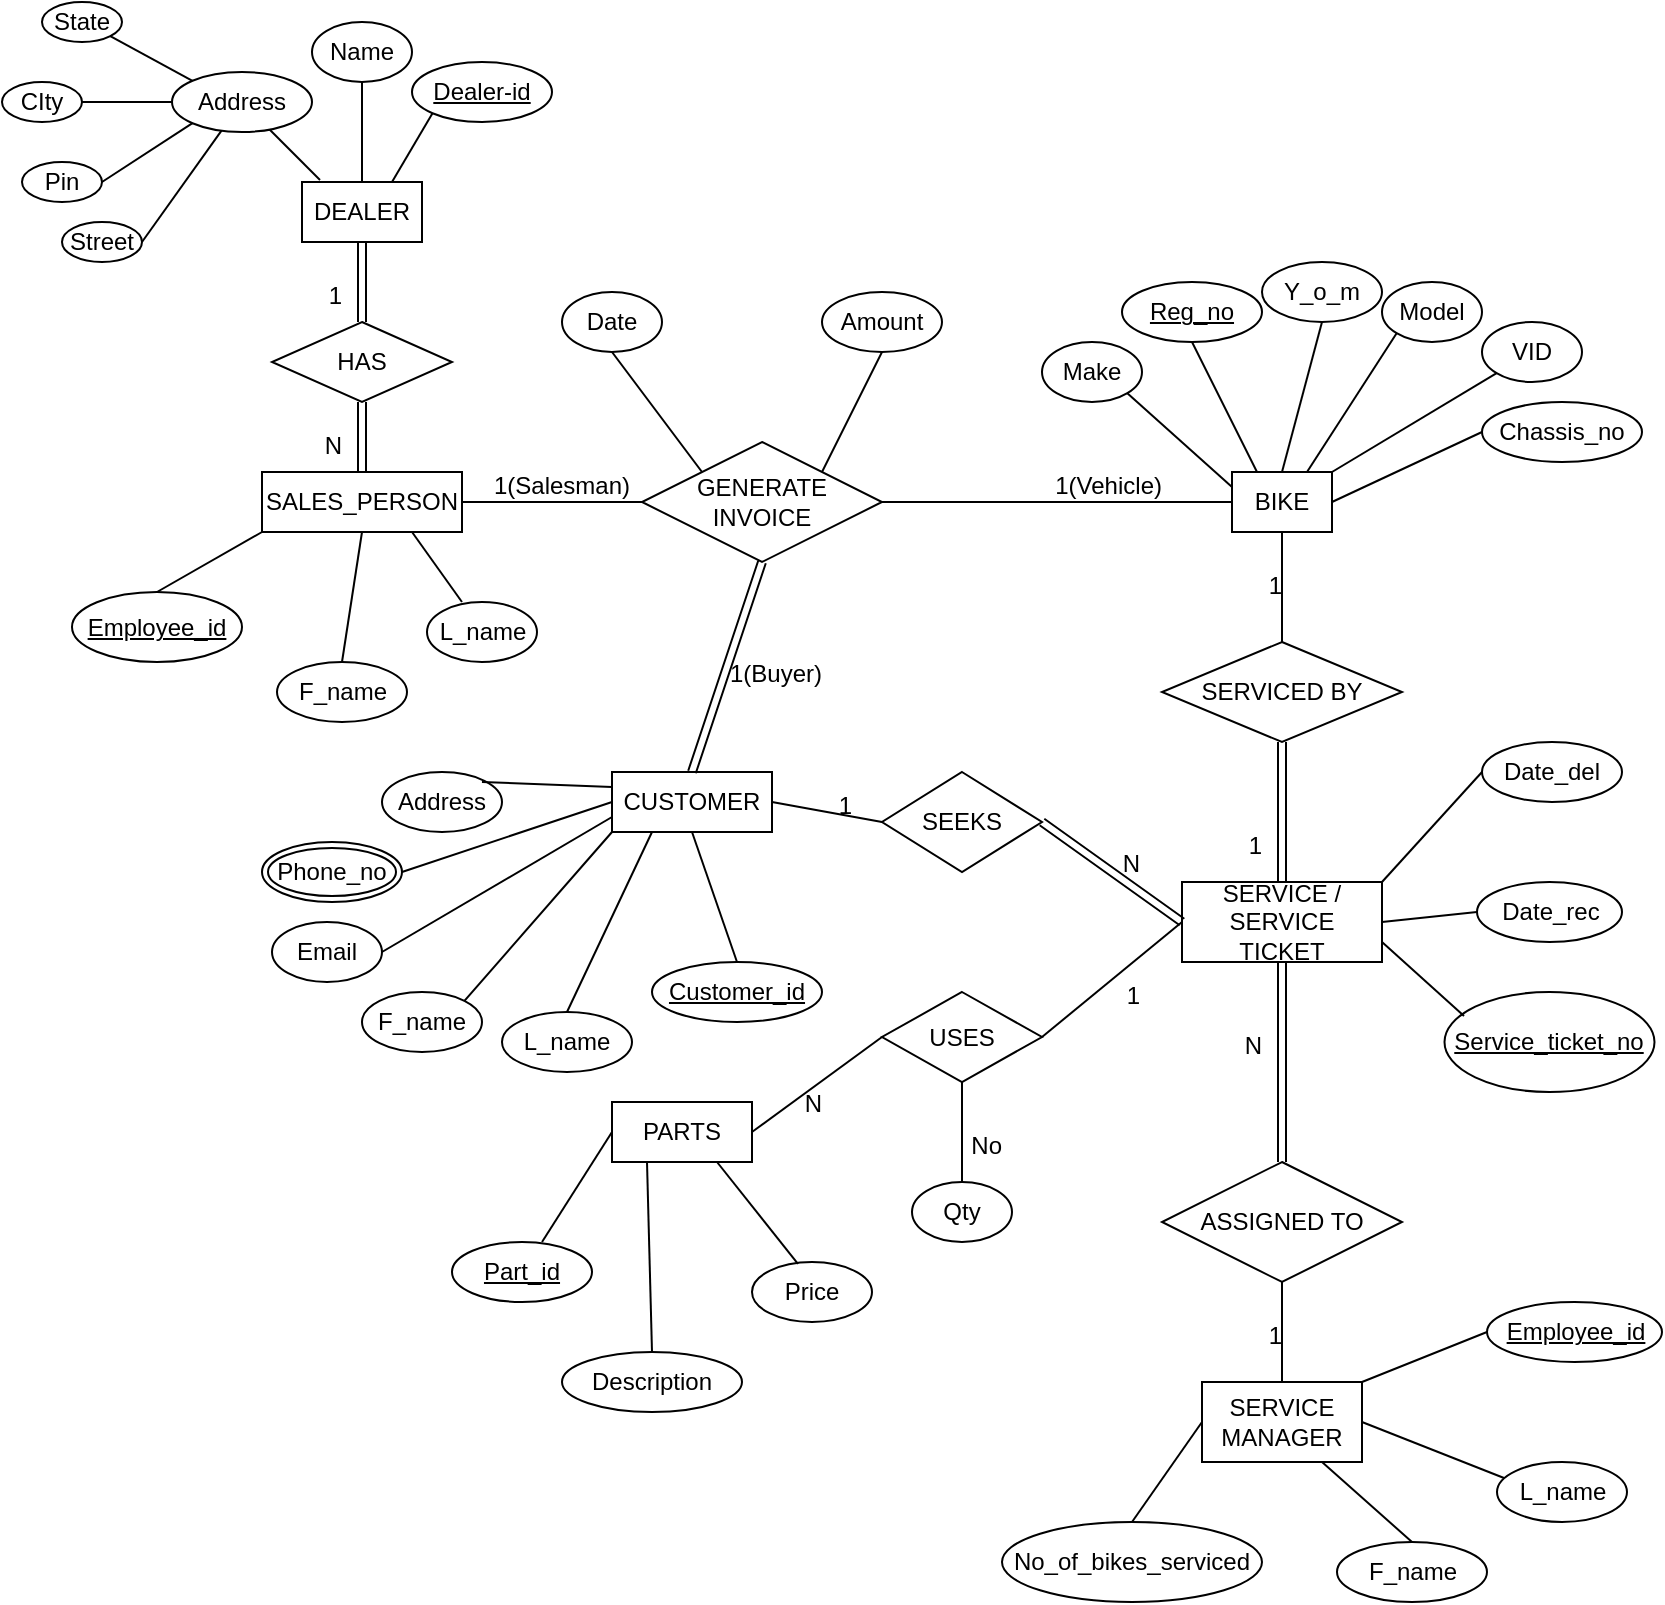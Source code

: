 <mxfile version="20.2.6" type="device"><diagram id="R2lEEEUBdFMjLlhIrx00" name="Page-1"><mxGraphModel dx="1038" dy="528" grid="1" gridSize="10" guides="1" tooltips="1" connect="1" arrows="1" fold="1" page="1" pageScale="1" pageWidth="850" pageHeight="1100" math="0" shadow="0" extFonts="Permanent Marker^https://fonts.googleapis.com/css?family=Permanent+Marker"><root><mxCell id="0"/><mxCell id="1" parent="0"/><mxCell id="9tn4HLz10OEPk2kAokhz-1" value="DEALER" style="whiteSpace=wrap;html=1;align=center;" parent="1" vertex="1"><mxGeometry x="150" y="120" width="60" height="30" as="geometry"/></mxCell><mxCell id="9tn4HLz10OEPk2kAokhz-2" value="State" style="ellipse;whiteSpace=wrap;html=1;align=center;" parent="1" vertex="1"><mxGeometry x="20" y="30" width="40" height="20" as="geometry"/></mxCell><mxCell id="9tn4HLz10OEPk2kAokhz-3" value="Name" style="ellipse;whiteSpace=wrap;html=1;align=center;" parent="1" vertex="1"><mxGeometry x="155" y="40" width="50" height="30" as="geometry"/></mxCell><mxCell id="9tn4HLz10OEPk2kAokhz-5" value="Address" style="ellipse;whiteSpace=wrap;html=1;align=center;" parent="1" vertex="1"><mxGeometry x="85" y="65" width="70" height="30" as="geometry"/></mxCell><mxCell id="9tn4HLz10OEPk2kAokhz-6" value="Street" style="ellipse;whiteSpace=wrap;html=1;align=center;" parent="1" vertex="1"><mxGeometry x="30" y="140" width="40" height="20" as="geometry"/></mxCell><mxCell id="9tn4HLz10OEPk2kAokhz-7" value="Pin" style="ellipse;whiteSpace=wrap;html=1;align=center;" parent="1" vertex="1"><mxGeometry x="10" y="110" width="40" height="20" as="geometry"/></mxCell><mxCell id="9tn4HLz10OEPk2kAokhz-8" value="CIty" style="ellipse;whiteSpace=wrap;html=1;align=center;" parent="1" vertex="1"><mxGeometry y="70" width="40" height="20" as="geometry"/></mxCell><mxCell id="9tn4HLz10OEPk2kAokhz-9" value="HAS" style="shape=rhombus;perimeter=rhombusPerimeter;whiteSpace=wrap;html=1;align=center;" parent="1" vertex="1"><mxGeometry x="135" y="190" width="90" height="40" as="geometry"/></mxCell><mxCell id="9tn4HLz10OEPk2kAokhz-10" value="SALES_PERSON" style="whiteSpace=wrap;html=1;align=center;" parent="1" vertex="1"><mxGeometry x="130" y="265" width="100" height="30" as="geometry"/></mxCell><mxCell id="9tn4HLz10OEPk2kAokhz-11" value="F_name" style="ellipse;whiteSpace=wrap;html=1;align=center;" parent="1" vertex="1"><mxGeometry x="137.5" y="360" width="65" height="30" as="geometry"/></mxCell><mxCell id="9tn4HLz10OEPk2kAokhz-13" value="L_name" style="ellipse;whiteSpace=wrap;html=1;align=center;" parent="1" vertex="1"><mxGeometry x="212.5" y="330" width="55" height="30" as="geometry"/></mxCell><mxCell id="9tn4HLz10OEPk2kAokhz-14" value="&lt;div&gt;GENERATE&lt;/div&gt;&lt;div&gt;INVOICE&lt;br&gt;&lt;/div&gt;" style="shape=rhombus;perimeter=rhombusPerimeter;whiteSpace=wrap;html=1;align=center;" parent="1" vertex="1"><mxGeometry x="320" y="250" width="120" height="60" as="geometry"/></mxCell><mxCell id="9tn4HLz10OEPk2kAokhz-15" value="BIKE" style="whiteSpace=wrap;html=1;align=center;" parent="1" vertex="1"><mxGeometry x="615" y="265" width="50" height="30" as="geometry"/></mxCell><mxCell id="9tn4HLz10OEPk2kAokhz-16" value="Date" style="ellipse;whiteSpace=wrap;html=1;align=center;" parent="1" vertex="1"><mxGeometry x="280" y="175" width="50" height="30" as="geometry"/></mxCell><mxCell id="9tn4HLz10OEPk2kAokhz-17" value="Amount" style="ellipse;whiteSpace=wrap;html=1;align=center;" parent="1" vertex="1"><mxGeometry x="410" y="175" width="60" height="30" as="geometry"/></mxCell><mxCell id="9tn4HLz10OEPk2kAokhz-18" value="Chassis_no" style="ellipse;whiteSpace=wrap;html=1;align=center;" parent="1" vertex="1"><mxGeometry x="740" y="230" width="80" height="30" as="geometry"/></mxCell><mxCell id="9tn4HLz10OEPk2kAokhz-19" value="Y_o_m" style="ellipse;whiteSpace=wrap;html=1;align=center;direction=west;" parent="1" vertex="1"><mxGeometry x="630" y="160" width="60" height="30" as="geometry"/></mxCell><mxCell id="9tn4HLz10OEPk2kAokhz-20" value="Make" style="ellipse;whiteSpace=wrap;html=1;align=center;" parent="1" vertex="1"><mxGeometry x="520" y="200" width="50" height="30" as="geometry"/></mxCell><mxCell id="9tn4HLz10OEPk2kAokhz-21" value="Model" style="ellipse;whiteSpace=wrap;html=1;align=center;" parent="1" vertex="1"><mxGeometry x="690" y="170" width="50" height="30" as="geometry"/></mxCell><mxCell id="9tn4HLz10OEPk2kAokhz-22" value="VID" style="ellipse;whiteSpace=wrap;html=1;align=center;" parent="1" vertex="1"><mxGeometry x="740" y="190" width="50" height="30" as="geometry"/></mxCell><mxCell id="9tn4HLz10OEPk2kAokhz-24" style="edgeStyle=orthogonalEdgeStyle;rounded=0;orthogonalLoop=1;jettySize=auto;html=1;exitX=0.5;exitY=1;exitDx=0;exitDy=0;" parent="1" source="9tn4HLz10OEPk2kAokhz-20" target="9tn4HLz10OEPk2kAokhz-20" edge="1"><mxGeometry relative="1" as="geometry"/></mxCell><mxCell id="9tn4HLz10OEPk2kAokhz-26" value="SERVICED BY" style="shape=rhombus;perimeter=rhombusPerimeter;whiteSpace=wrap;html=1;align=center;" parent="1" vertex="1"><mxGeometry x="580" y="350" width="120" height="50" as="geometry"/></mxCell><mxCell id="9tn4HLz10OEPk2kAokhz-27" value="ASSIGNED TO" style="shape=rhombus;perimeter=rhombusPerimeter;whiteSpace=wrap;html=1;align=center;" parent="1" vertex="1"><mxGeometry x="580" y="610" width="120" height="60" as="geometry"/></mxCell><mxCell id="9tn4HLz10OEPk2kAokhz-28" value="SERVICE / SERVICE TICKET" style="whiteSpace=wrap;html=1;align=center;" parent="1" vertex="1"><mxGeometry x="590" y="470" width="100" height="40" as="geometry"/></mxCell><mxCell id="9tn4HLz10OEPk2kAokhz-29" value="SERVICE MANAGER" style="whiteSpace=wrap;html=1;align=center;" parent="1" vertex="1"><mxGeometry x="600" y="720" width="80" height="40" as="geometry"/></mxCell><mxCell id="9tn4HLz10OEPk2kAokhz-31" value="Date_del" style="ellipse;whiteSpace=wrap;html=1;align=center;" parent="1" vertex="1"><mxGeometry x="740" y="400" width="70" height="30" as="geometry"/></mxCell><mxCell id="9tn4HLz10OEPk2kAokhz-32" value="Date_rec" style="ellipse;whiteSpace=wrap;html=1;align=center;" parent="1" vertex="1"><mxGeometry x="737.5" y="470" width="72.5" height="30" as="geometry"/></mxCell><mxCell id="9tn4HLz10OEPk2kAokhz-34" value="No_of_bikes_serviced" style="ellipse;whiteSpace=wrap;html=1;align=center;" parent="1" vertex="1"><mxGeometry x="500" y="790" width="130" height="40" as="geometry"/></mxCell><mxCell id="9tn4HLz10OEPk2kAokhz-35" value="L_name" style="ellipse;whiteSpace=wrap;html=1;align=center;" parent="1" vertex="1"><mxGeometry x="747.5" y="760" width="65" height="30" as="geometry"/></mxCell><mxCell id="9tn4HLz10OEPk2kAokhz-37" value="F_name" style="ellipse;whiteSpace=wrap;html=1;align=center;" parent="1" vertex="1"><mxGeometry x="667.5" y="800" width="75" height="30" as="geometry"/></mxCell><mxCell id="9tn4HLz10OEPk2kAokhz-38" value="SEEKS" style="shape=rhombus;perimeter=rhombusPerimeter;whiteSpace=wrap;html=1;align=center;" parent="1" vertex="1"><mxGeometry x="440" y="415" width="80" height="50" as="geometry"/></mxCell><mxCell id="9tn4HLz10OEPk2kAokhz-39" value="USES" style="shape=rhombus;perimeter=rhombusPerimeter;whiteSpace=wrap;html=1;align=center;" parent="1" vertex="1"><mxGeometry x="440" y="525" width="80" height="45" as="geometry"/></mxCell><mxCell id="9tn4HLz10OEPk2kAokhz-40" value="CUSTOMER" style="whiteSpace=wrap;html=1;align=center;" parent="1" vertex="1"><mxGeometry x="305" y="415" width="80" height="30" as="geometry"/></mxCell><mxCell id="9tn4HLz10OEPk2kAokhz-41" value="PARTS" style="whiteSpace=wrap;html=1;align=center;" parent="1" vertex="1"><mxGeometry x="305" y="580" width="70" height="30" as="geometry"/></mxCell><mxCell id="9tn4HLz10OEPk2kAokhz-42" value="Price" style="ellipse;whiteSpace=wrap;html=1;align=center;" parent="1" vertex="1"><mxGeometry x="375" y="660" width="60" height="30" as="geometry"/></mxCell><mxCell id="9tn4HLz10OEPk2kAokhz-43" value="Description" style="ellipse;whiteSpace=wrap;html=1;align=center;" parent="1" vertex="1"><mxGeometry x="280" y="705" width="90" height="30" as="geometry"/></mxCell><mxCell id="9tn4HLz10OEPk2kAokhz-45" value="Qty" style="ellipse;whiteSpace=wrap;html=1;align=center;" parent="1" vertex="1"><mxGeometry x="455" y="620" width="50" height="30" as="geometry"/></mxCell><mxCell id="9tn4HLz10OEPk2kAokhz-47" value="Address" style="ellipse;whiteSpace=wrap;html=1;align=center;" parent="1" vertex="1"><mxGeometry x="190" y="415" width="60" height="30" as="geometry"/></mxCell><mxCell id="9tn4HLz10OEPk2kAokhz-48" value="Email" style="ellipse;whiteSpace=wrap;html=1;align=center;" parent="1" vertex="1"><mxGeometry x="135" y="490" width="55" height="30" as="geometry"/></mxCell><mxCell id="9tn4HLz10OEPk2kAokhz-49" value="F_name" style="ellipse;whiteSpace=wrap;html=1;align=center;" parent="1" vertex="1"><mxGeometry x="180" y="525" width="60" height="30" as="geometry"/></mxCell><mxCell id="9tn4HLz10OEPk2kAokhz-50" value="L_name" style="ellipse;whiteSpace=wrap;html=1;align=center;" parent="1" vertex="1"><mxGeometry x="250" y="535" width="65" height="30" as="geometry"/></mxCell><mxCell id="spRiWK0_XcfboadCcoNc-2" value="Employee_id" style="ellipse;whiteSpace=wrap;html=1;align=center;fontStyle=4;" vertex="1" parent="1"><mxGeometry x="742.5" y="680" width="87.5" height="30" as="geometry"/></mxCell><mxCell id="spRiWK0_XcfboadCcoNc-3" value="Service_ticket_no" style="ellipse;whiteSpace=wrap;html=1;align=center;fontStyle=4;" vertex="1" parent="1"><mxGeometry x="721.25" y="525" width="105" height="50" as="geometry"/></mxCell><mxCell id="spRiWK0_XcfboadCcoNc-4" value="Reg_no" style="ellipse;whiteSpace=wrap;html=1;align=center;fontStyle=4;" vertex="1" parent="1"><mxGeometry x="560" y="170" width="70" height="30" as="geometry"/></mxCell><mxCell id="spRiWK0_XcfboadCcoNc-5" value="Employee_id" style="ellipse;whiteSpace=wrap;html=1;align=center;fontStyle=4;" vertex="1" parent="1"><mxGeometry x="35" y="325" width="85" height="35" as="geometry"/></mxCell><mxCell id="spRiWK0_XcfboadCcoNc-6" value="Dealer-id" style="ellipse;whiteSpace=wrap;html=1;align=center;fontStyle=4;" vertex="1" parent="1"><mxGeometry x="205" y="60" width="70" height="30" as="geometry"/></mxCell><mxCell id="spRiWK0_XcfboadCcoNc-7" value="Part_id" style="ellipse;whiteSpace=wrap;html=1;align=center;fontStyle=4;" vertex="1" parent="1"><mxGeometry x="225" y="650" width="70" height="30" as="geometry"/></mxCell><mxCell id="spRiWK0_XcfboadCcoNc-8" value="Phone_no" style="ellipse;shape=doubleEllipse;margin=3;whiteSpace=wrap;html=1;align=center;" vertex="1" parent="1"><mxGeometry x="130" y="450" width="70" height="30" as="geometry"/></mxCell><mxCell id="spRiWK0_XcfboadCcoNc-9" value="Customer_id" style="ellipse;whiteSpace=wrap;html=1;align=center;fontStyle=4;" vertex="1" parent="1"><mxGeometry x="325" y="510" width="85" height="30" as="geometry"/></mxCell><mxCell id="spRiWK0_XcfboadCcoNc-10" value="" style="shape=link;html=1;rounded=0;exitX=0.5;exitY=1;exitDx=0;exitDy=0;" edge="1" parent="1" source="9tn4HLz10OEPk2kAokhz-1" target="9tn4HLz10OEPk2kAokhz-9"><mxGeometry relative="1" as="geometry"><mxPoint x="450" y="560" as="sourcePoint"/><mxPoint x="610" y="560" as="targetPoint"/></mxGeometry></mxCell><mxCell id="spRiWK0_XcfboadCcoNc-11" value="1" style="resizable=0;html=1;align=right;verticalAlign=bottom;" connectable="0" vertex="1" parent="spRiWK0_XcfboadCcoNc-10"><mxGeometry x="1" relative="1" as="geometry"><mxPoint x="-10" y="-5" as="offset"/></mxGeometry></mxCell><mxCell id="spRiWK0_XcfboadCcoNc-17" value="" style="shape=link;html=1;rounded=0;exitX=0.5;exitY=1;exitDx=0;exitDy=0;entryX=0.5;entryY=0;entryDx=0;entryDy=0;" edge="1" parent="1" source="9tn4HLz10OEPk2kAokhz-9" target="9tn4HLz10OEPk2kAokhz-10"><mxGeometry relative="1" as="geometry"><mxPoint x="150" y="250" as="sourcePoint"/><mxPoint x="310" y="250" as="targetPoint"/></mxGeometry></mxCell><mxCell id="spRiWK0_XcfboadCcoNc-18" value="N" style="resizable=0;html=1;align=right;verticalAlign=bottom;" connectable="0" vertex="1" parent="spRiWK0_XcfboadCcoNc-17"><mxGeometry x="1" relative="1" as="geometry"><mxPoint x="-10" y="-5" as="offset"/></mxGeometry></mxCell><mxCell id="spRiWK0_XcfboadCcoNc-19" value="" style="endArrow=none;html=1;rounded=0;exitX=1;exitY=0.5;exitDx=0;exitDy=0;entryX=0;entryY=0.5;entryDx=0;entryDy=0;" edge="1" parent="1" source="9tn4HLz10OEPk2kAokhz-10" target="9tn4HLz10OEPk2kAokhz-14"><mxGeometry relative="1" as="geometry"><mxPoint x="450" y="290" as="sourcePoint"/><mxPoint x="280" y="280" as="targetPoint"/></mxGeometry></mxCell><mxCell id="spRiWK0_XcfboadCcoNc-20" value="1(Salesman)" style="resizable=0;html=1;align=right;verticalAlign=bottom;" connectable="0" vertex="1" parent="spRiWK0_XcfboadCcoNc-19"><mxGeometry x="1" relative="1" as="geometry"><mxPoint x="-6" as="offset"/></mxGeometry></mxCell><mxCell id="spRiWK0_XcfboadCcoNc-21" value="" style="endArrow=none;html=1;rounded=0;entryX=0;entryY=0.5;entryDx=0;entryDy=0;" edge="1" parent="1" source="9tn4HLz10OEPk2kAokhz-14" target="9tn4HLz10OEPk2kAokhz-15"><mxGeometry relative="1" as="geometry"><mxPoint x="440" y="280" as="sourcePoint"/><mxPoint x="600" y="280" as="targetPoint"/></mxGeometry></mxCell><mxCell id="spRiWK0_XcfboadCcoNc-22" value="1(Vehicle)" style="resizable=0;html=1;align=right;verticalAlign=bottom;" connectable="0" vertex="1" parent="spRiWK0_XcfboadCcoNc-21"><mxGeometry x="1" relative="1" as="geometry"><mxPoint x="-35" as="offset"/></mxGeometry></mxCell><mxCell id="spRiWK0_XcfboadCcoNc-25" value="" style="endArrow=none;html=1;rounded=0;exitX=0.5;exitY=1;exitDx=0;exitDy=0;entryX=0.5;entryY=0;entryDx=0;entryDy=0;" edge="1" parent="1" source="9tn4HLz10OEPk2kAokhz-27" target="9tn4HLz10OEPk2kAokhz-29"><mxGeometry relative="1" as="geometry"><mxPoint x="450" y="390" as="sourcePoint"/><mxPoint x="640" y="710" as="targetPoint"/></mxGeometry></mxCell><mxCell id="spRiWK0_XcfboadCcoNc-26" value="1" style="resizable=0;html=1;align=right;verticalAlign=bottom;" connectable="0" vertex="1" parent="spRiWK0_XcfboadCcoNc-25"><mxGeometry x="1" relative="1" as="geometry"><mxPoint y="-15" as="offset"/></mxGeometry></mxCell><mxCell id="spRiWK0_XcfboadCcoNc-30" value="" style="endArrow=none;html=1;rounded=0;exitX=0.5;exitY=1;exitDx=0;exitDy=0;entryX=0.5;entryY=0;entryDx=0;entryDy=0;" edge="1" parent="1" source="9tn4HLz10OEPk2kAokhz-15" target="9tn4HLz10OEPk2kAokhz-26"><mxGeometry relative="1" as="geometry"><mxPoint x="450" y="510" as="sourcePoint"/><mxPoint x="610" y="510" as="targetPoint"/></mxGeometry></mxCell><mxCell id="spRiWK0_XcfboadCcoNc-31" value="1" style="resizable=0;html=1;align=right;verticalAlign=bottom;" connectable="0" vertex="1" parent="spRiWK0_XcfboadCcoNc-30"><mxGeometry x="1" relative="1" as="geometry"><mxPoint y="-20" as="offset"/></mxGeometry></mxCell><mxCell id="spRiWK0_XcfboadCcoNc-32" value="" style="shape=link;html=1;rounded=0;exitX=0.5;exitY=1;exitDx=0;exitDy=0;entryX=0.5;entryY=0;entryDx=0;entryDy=0;" edge="1" parent="1" source="9tn4HLz10OEPk2kAokhz-26" target="9tn4HLz10OEPk2kAokhz-28"><mxGeometry relative="1" as="geometry"><mxPoint x="450" y="510" as="sourcePoint"/><mxPoint x="610" y="510" as="targetPoint"/></mxGeometry></mxCell><mxCell id="spRiWK0_XcfboadCcoNc-33" value="1" style="resizable=0;html=1;align=right;verticalAlign=bottom;" connectable="0" vertex="1" parent="spRiWK0_XcfboadCcoNc-32"><mxGeometry x="1" relative="1" as="geometry"><mxPoint x="-10" y="-10" as="offset"/></mxGeometry></mxCell><mxCell id="spRiWK0_XcfboadCcoNc-34" value="" style="shape=link;html=1;rounded=0;entryX=0.5;entryY=1;entryDx=0;entryDy=0;exitX=0.5;exitY=0;exitDx=0;exitDy=0;" edge="1" parent="1" source="9tn4HLz10OEPk2kAokhz-27" target="9tn4HLz10OEPk2kAokhz-28"><mxGeometry relative="1" as="geometry"><mxPoint x="450" y="510" as="sourcePoint"/><mxPoint x="610" y="510" as="targetPoint"/></mxGeometry></mxCell><mxCell id="spRiWK0_XcfboadCcoNc-35" value="N" style="resizable=0;html=1;align=right;verticalAlign=bottom;" connectable="0" vertex="1" parent="spRiWK0_XcfboadCcoNc-34"><mxGeometry x="1" relative="1" as="geometry"><mxPoint x="-10" y="50" as="offset"/></mxGeometry></mxCell><mxCell id="spRiWK0_XcfboadCcoNc-36" value="" style="shape=link;html=1;rounded=0;exitX=1;exitY=0.5;exitDx=0;exitDy=0;" edge="1" parent="1" source="9tn4HLz10OEPk2kAokhz-38"><mxGeometry relative="1" as="geometry"><mxPoint x="450" y="510" as="sourcePoint"/><mxPoint x="590" y="490" as="targetPoint"/></mxGeometry></mxCell><mxCell id="spRiWK0_XcfboadCcoNc-37" value="N" style="resizable=0;html=1;align=right;verticalAlign=bottom;" connectable="0" vertex="1" parent="spRiWK0_XcfboadCcoNc-36"><mxGeometry x="1" relative="1" as="geometry"><mxPoint x="-20" y="-20" as="offset"/></mxGeometry></mxCell><mxCell id="spRiWK0_XcfboadCcoNc-38" value="" style="endArrow=none;html=1;rounded=0;exitX=1;exitY=0.5;exitDx=0;exitDy=0;entryX=0;entryY=0.5;entryDx=0;entryDy=0;" edge="1" parent="1" source="9tn4HLz10OEPk2kAokhz-40" target="9tn4HLz10OEPk2kAokhz-38"><mxGeometry relative="1" as="geometry"><mxPoint x="450" y="510" as="sourcePoint"/><mxPoint x="610" y="510" as="targetPoint"/></mxGeometry></mxCell><mxCell id="spRiWK0_XcfboadCcoNc-39" value="1" style="resizable=0;html=1;align=right;verticalAlign=bottom;" connectable="0" vertex="1" parent="spRiWK0_XcfboadCcoNc-38"><mxGeometry x="1" relative="1" as="geometry"><mxPoint x="-15" as="offset"/></mxGeometry></mxCell><mxCell id="spRiWK0_XcfboadCcoNc-40" value="" style="endArrow=none;html=1;rounded=0;exitX=1;exitY=0.5;exitDx=0;exitDy=0;entryX=0;entryY=0.5;entryDx=0;entryDy=0;" edge="1" parent="1" source="9tn4HLz10OEPk2kAokhz-39" target="9tn4HLz10OEPk2kAokhz-28"><mxGeometry relative="1" as="geometry"><mxPoint x="450" y="510" as="sourcePoint"/><mxPoint x="610" y="510" as="targetPoint"/></mxGeometry></mxCell><mxCell id="spRiWK0_XcfboadCcoNc-41" value="1" style="resizable=0;html=1;align=right;verticalAlign=bottom;" connectable="0" vertex="1" parent="spRiWK0_XcfboadCcoNc-40"><mxGeometry x="1" relative="1" as="geometry"><mxPoint x="-20" y="45" as="offset"/></mxGeometry></mxCell><mxCell id="spRiWK0_XcfboadCcoNc-43" value="" style="endArrow=none;html=1;rounded=0;exitX=0.5;exitY=1;exitDx=0;exitDy=0;entryX=0.5;entryY=0;entryDx=0;entryDy=0;" edge="1" parent="1" source="9tn4HLz10OEPk2kAokhz-39" target="9tn4HLz10OEPk2kAokhz-45"><mxGeometry relative="1" as="geometry"><mxPoint x="450" y="510" as="sourcePoint"/><mxPoint x="610" y="510" as="targetPoint"/></mxGeometry></mxCell><mxCell id="spRiWK0_XcfboadCcoNc-44" value="No" style="resizable=0;html=1;align=right;verticalAlign=bottom;" connectable="0" vertex="1" parent="spRiWK0_XcfboadCcoNc-43"><mxGeometry x="1" relative="1" as="geometry"><mxPoint x="20" y="-10" as="offset"/></mxGeometry></mxCell><mxCell id="spRiWK0_XcfboadCcoNc-45" value="" style="endArrow=none;html=1;rounded=0;exitX=0;exitY=0.5;exitDx=0;exitDy=0;entryX=1;entryY=0.5;entryDx=0;entryDy=0;" edge="1" parent="1" source="9tn4HLz10OEPk2kAokhz-39" target="9tn4HLz10OEPk2kAokhz-41"><mxGeometry relative="1" as="geometry"><mxPoint x="450" y="510" as="sourcePoint"/><mxPoint x="610" y="510" as="targetPoint"/></mxGeometry></mxCell><mxCell id="spRiWK0_XcfboadCcoNc-46" value="N" style="resizable=0;html=1;align=right;verticalAlign=bottom;" connectable="0" vertex="1" parent="spRiWK0_XcfboadCcoNc-45"><mxGeometry x="1" relative="1" as="geometry"><mxPoint x="35" y="-5" as="offset"/></mxGeometry></mxCell><mxCell id="spRiWK0_XcfboadCcoNc-47" value="" style="shape=link;html=1;rounded=0;exitX=0.5;exitY=1;exitDx=0;exitDy=0;entryX=0.5;entryY=0;entryDx=0;entryDy=0;" edge="1" parent="1" source="9tn4HLz10OEPk2kAokhz-14" target="9tn4HLz10OEPk2kAokhz-40"><mxGeometry relative="1" as="geometry"><mxPoint x="450" y="510" as="sourcePoint"/><mxPoint x="610" y="510" as="targetPoint"/></mxGeometry></mxCell><mxCell id="spRiWK0_XcfboadCcoNc-48" value="1(Buyer)" style="resizable=0;html=1;align=right;verticalAlign=bottom;" connectable="0" vertex="1" parent="spRiWK0_XcfboadCcoNc-47"><mxGeometry x="1" relative="1" as="geometry"><mxPoint x="65" y="-40" as="offset"/></mxGeometry></mxCell><mxCell id="spRiWK0_XcfboadCcoNc-49" value="" style="endArrow=none;html=1;rounded=0;exitX=1;exitY=1;exitDx=0;exitDy=0;entryX=0;entryY=0;entryDx=0;entryDy=0;" edge="1" parent="1" source="9tn4HLz10OEPk2kAokhz-2" target="9tn4HLz10OEPk2kAokhz-5"><mxGeometry relative="1" as="geometry"><mxPoint x="450" y="390" as="sourcePoint"/><mxPoint x="610" y="390" as="targetPoint"/></mxGeometry></mxCell><mxCell id="spRiWK0_XcfboadCcoNc-51" value="" style="endArrow=none;html=1;rounded=0;exitX=0.5;exitY=1;exitDx=0;exitDy=0;entryX=0.5;entryY=0;entryDx=0;entryDy=0;" edge="1" parent="1" source="9tn4HLz10OEPk2kAokhz-3" target="9tn4HLz10OEPk2kAokhz-1"><mxGeometry relative="1" as="geometry"><mxPoint x="74.142" y="67.071" as="sourcePoint"/><mxPoint x="105" y="100" as="targetPoint"/></mxGeometry></mxCell><mxCell id="spRiWK0_XcfboadCcoNc-52" value="" style="endArrow=none;html=1;rounded=0;exitX=0;exitY=1;exitDx=0;exitDy=0;entryX=0.75;entryY=0;entryDx=0;entryDy=0;" edge="1" parent="1" source="spRiWK0_XcfboadCcoNc-6" target="9tn4HLz10OEPk2kAokhz-1"><mxGeometry relative="1" as="geometry"><mxPoint x="84.142" y="77.071" as="sourcePoint"/><mxPoint x="115" y="110" as="targetPoint"/></mxGeometry></mxCell><mxCell id="spRiWK0_XcfboadCcoNc-53" value="" style="endArrow=none;html=1;rounded=0;exitX=1;exitY=0.5;exitDx=0;exitDy=0;entryX=0;entryY=0.5;entryDx=0;entryDy=0;" edge="1" parent="1" source="9tn4HLz10OEPk2kAokhz-8" target="9tn4HLz10OEPk2kAokhz-5"><mxGeometry relative="1" as="geometry"><mxPoint x="94.142" y="87.071" as="sourcePoint"/><mxPoint x="80" y="80" as="targetPoint"/></mxGeometry></mxCell><mxCell id="spRiWK0_XcfboadCcoNc-54" value="" style="endArrow=none;html=1;rounded=0;exitX=1;exitY=0.5;exitDx=0;exitDy=0;entryX=0;entryY=1;entryDx=0;entryDy=0;" edge="1" parent="1" source="9tn4HLz10OEPk2kAokhz-7" target="9tn4HLz10OEPk2kAokhz-5"><mxGeometry relative="1" as="geometry"><mxPoint x="104.142" y="97.071" as="sourcePoint"/><mxPoint x="135" y="130" as="targetPoint"/></mxGeometry></mxCell><mxCell id="spRiWK0_XcfboadCcoNc-55" value="" style="endArrow=none;html=1;rounded=0;exitX=1;exitY=0.5;exitDx=0;exitDy=0;" edge="1" parent="1" source="9tn4HLz10OEPk2kAokhz-6" target="9tn4HLz10OEPk2kAokhz-5"><mxGeometry relative="1" as="geometry"><mxPoint x="114.142" y="107.071" as="sourcePoint"/><mxPoint x="145" y="140" as="targetPoint"/></mxGeometry></mxCell><mxCell id="spRiWK0_XcfboadCcoNc-56" value="" style="endArrow=none;html=1;rounded=0;entryX=0.15;entryY=-0.033;entryDx=0;entryDy=0;entryPerimeter=0;" edge="1" parent="1" source="9tn4HLz10OEPk2kAokhz-5" target="9tn4HLz10OEPk2kAokhz-1"><mxGeometry relative="1" as="geometry"><mxPoint x="124.142" y="117.071" as="sourcePoint"/><mxPoint x="155" y="150" as="targetPoint"/></mxGeometry></mxCell><mxCell id="spRiWK0_XcfboadCcoNc-57" value="" style="endArrow=none;html=1;rounded=0;exitX=0.5;exitY=1;exitDx=0;exitDy=0;entryX=0;entryY=0;entryDx=0;entryDy=0;" edge="1" parent="1" source="9tn4HLz10OEPk2kAokhz-16" target="9tn4HLz10OEPk2kAokhz-14"><mxGeometry relative="1" as="geometry"><mxPoint x="134.142" y="127.071" as="sourcePoint"/><mxPoint x="165" y="160" as="targetPoint"/></mxGeometry></mxCell><mxCell id="spRiWK0_XcfboadCcoNc-58" value="" style="endArrow=none;html=1;rounded=0;exitX=0.5;exitY=1;exitDx=0;exitDy=0;entryX=1;entryY=0;entryDx=0;entryDy=0;" edge="1" parent="1" source="9tn4HLz10OEPk2kAokhz-17" target="9tn4HLz10OEPk2kAokhz-14"><mxGeometry relative="1" as="geometry"><mxPoint x="144.142" y="137.071" as="sourcePoint"/><mxPoint x="175" y="170" as="targetPoint"/></mxGeometry></mxCell><mxCell id="spRiWK0_XcfboadCcoNc-59" value="" style="endArrow=none;html=1;rounded=0;exitX=0.5;exitY=0;exitDx=0;exitDy=0;entryX=0;entryY=1;entryDx=0;entryDy=0;" edge="1" parent="1" source="spRiWK0_XcfboadCcoNc-5" target="9tn4HLz10OEPk2kAokhz-10"><mxGeometry relative="1" as="geometry"><mxPoint x="154.142" y="147.071" as="sourcePoint"/><mxPoint x="185" y="180" as="targetPoint"/></mxGeometry></mxCell><mxCell id="spRiWK0_XcfboadCcoNc-60" value="" style="endArrow=none;html=1;rounded=0;entryX=0.5;entryY=1;entryDx=0;entryDy=0;exitX=0.5;exitY=0;exitDx=0;exitDy=0;" edge="1" parent="1" source="9tn4HLz10OEPk2kAokhz-11" target="9tn4HLz10OEPk2kAokhz-10"><mxGeometry relative="1" as="geometry"><mxPoint x="164" y="340" as="sourcePoint"/><mxPoint x="195" y="190" as="targetPoint"/></mxGeometry></mxCell><mxCell id="spRiWK0_XcfboadCcoNc-61" value="" style="endArrow=none;html=1;rounded=0;exitX=0.75;exitY=1;exitDx=0;exitDy=0;entryX=0.318;entryY=0;entryDx=0;entryDy=0;entryPerimeter=0;" edge="1" parent="1" source="9tn4HLz10OEPk2kAokhz-10" target="9tn4HLz10OEPk2kAokhz-13"><mxGeometry relative="1" as="geometry"><mxPoint x="174.142" y="167.071" as="sourcePoint"/><mxPoint x="205" y="200" as="targetPoint"/></mxGeometry></mxCell><mxCell id="spRiWK0_XcfboadCcoNc-62" value="" style="endArrow=none;html=1;rounded=0;exitX=1;exitY=1;exitDx=0;exitDy=0;entryX=0;entryY=0.25;entryDx=0;entryDy=0;" edge="1" parent="1" source="9tn4HLz10OEPk2kAokhz-20" target="9tn4HLz10OEPk2kAokhz-15"><mxGeometry relative="1" as="geometry"><mxPoint x="184.142" y="177.071" as="sourcePoint"/><mxPoint x="215" y="210" as="targetPoint"/></mxGeometry></mxCell><mxCell id="spRiWK0_XcfboadCcoNc-63" value="" style="endArrow=none;html=1;rounded=0;exitX=0.5;exitY=1;exitDx=0;exitDy=0;entryX=0.25;entryY=0;entryDx=0;entryDy=0;" edge="1" parent="1" source="spRiWK0_XcfboadCcoNc-4" target="9tn4HLz10OEPk2kAokhz-15"><mxGeometry relative="1" as="geometry"><mxPoint x="194.142" y="187.071" as="sourcePoint"/><mxPoint x="620" y="260" as="targetPoint"/></mxGeometry></mxCell><mxCell id="spRiWK0_XcfboadCcoNc-64" value="" style="endArrow=none;html=1;rounded=0;exitX=0.5;exitY=0;exitDx=0;exitDy=0;entryX=0.5;entryY=0;entryDx=0;entryDy=0;" edge="1" parent="1" source="9tn4HLz10OEPk2kAokhz-19" target="9tn4HLz10OEPk2kAokhz-15"><mxGeometry relative="1" as="geometry"><mxPoint x="204.142" y="197.071" as="sourcePoint"/><mxPoint x="640" y="260" as="targetPoint"/></mxGeometry></mxCell><mxCell id="spRiWK0_XcfboadCcoNc-65" value="" style="endArrow=none;html=1;rounded=0;exitX=0;exitY=1;exitDx=0;exitDy=0;entryX=0.75;entryY=0;entryDx=0;entryDy=0;" edge="1" parent="1" source="9tn4HLz10OEPk2kAokhz-21" target="9tn4HLz10OEPk2kAokhz-15"><mxGeometry relative="1" as="geometry"><mxPoint x="214.142" y="207.071" as="sourcePoint"/><mxPoint x="245" y="240" as="targetPoint"/></mxGeometry></mxCell><mxCell id="spRiWK0_XcfboadCcoNc-66" value="" style="endArrow=none;html=1;rounded=0;exitX=0;exitY=1;exitDx=0;exitDy=0;entryX=1;entryY=0;entryDx=0;entryDy=0;" edge="1" parent="1" source="9tn4HLz10OEPk2kAokhz-22" target="9tn4HLz10OEPk2kAokhz-15"><mxGeometry relative="1" as="geometry"><mxPoint x="224.142" y="217.071" as="sourcePoint"/><mxPoint x="255" y="250" as="targetPoint"/></mxGeometry></mxCell><mxCell id="spRiWK0_XcfboadCcoNc-67" value="" style="endArrow=none;html=1;rounded=0;exitX=0;exitY=0.5;exitDx=0;exitDy=0;entryX=1;entryY=0.5;entryDx=0;entryDy=0;" edge="1" parent="1" source="9tn4HLz10OEPk2kAokhz-18" target="9tn4HLz10OEPk2kAokhz-15"><mxGeometry relative="1" as="geometry"><mxPoint x="234.142" y="227.071" as="sourcePoint"/><mxPoint x="265" y="260" as="targetPoint"/></mxGeometry></mxCell><mxCell id="spRiWK0_XcfboadCcoNc-68" value="" style="endArrow=none;html=1;rounded=0;exitX=0;exitY=0.25;exitDx=0;exitDy=0;entryX=0.833;entryY=0.167;entryDx=0;entryDy=0;entryPerimeter=0;" edge="1" parent="1" source="9tn4HLz10OEPk2kAokhz-40" target="9tn4HLz10OEPk2kAokhz-47"><mxGeometry relative="1" as="geometry"><mxPoint x="244.142" y="237.071" as="sourcePoint"/><mxPoint x="275" y="270" as="targetPoint"/></mxGeometry></mxCell><mxCell id="spRiWK0_XcfboadCcoNc-69" value="" style="endArrow=none;html=1;rounded=0;exitX=1;exitY=0.5;exitDx=0;exitDy=0;entryX=0;entryY=0.5;entryDx=0;entryDy=0;" edge="1" parent="1" source="spRiWK0_XcfboadCcoNc-8" target="9tn4HLz10OEPk2kAokhz-40"><mxGeometry relative="1" as="geometry"><mxPoint x="254.142" y="247.071" as="sourcePoint"/><mxPoint x="285" y="280" as="targetPoint"/></mxGeometry></mxCell><mxCell id="spRiWK0_XcfboadCcoNc-70" value="" style="endArrow=none;html=1;rounded=0;exitX=1;exitY=0.5;exitDx=0;exitDy=0;entryX=0;entryY=0.75;entryDx=0;entryDy=0;" edge="1" parent="1" source="9tn4HLz10OEPk2kAokhz-48" target="9tn4HLz10OEPk2kAokhz-40"><mxGeometry relative="1" as="geometry"><mxPoint x="264.142" y="257.071" as="sourcePoint"/><mxPoint x="295" y="290" as="targetPoint"/></mxGeometry></mxCell><mxCell id="spRiWK0_XcfboadCcoNc-71" value="" style="endArrow=none;html=1;rounded=0;exitX=1;exitY=0;exitDx=0;exitDy=0;entryX=0;entryY=1;entryDx=0;entryDy=0;" edge="1" parent="1" source="9tn4HLz10OEPk2kAokhz-49" target="9tn4HLz10OEPk2kAokhz-40"><mxGeometry relative="1" as="geometry"><mxPoint x="274.142" y="267.071" as="sourcePoint"/><mxPoint x="305" y="300" as="targetPoint"/></mxGeometry></mxCell><mxCell id="spRiWK0_XcfboadCcoNc-72" value="" style="endArrow=none;html=1;rounded=0;exitX=0.5;exitY=0;exitDx=0;exitDy=0;entryX=0.25;entryY=1;entryDx=0;entryDy=0;" edge="1" parent="1" source="9tn4HLz10OEPk2kAokhz-50" target="9tn4HLz10OEPk2kAokhz-40"><mxGeometry relative="1" as="geometry"><mxPoint x="284.142" y="277.071" as="sourcePoint"/><mxPoint x="315" y="310" as="targetPoint"/></mxGeometry></mxCell><mxCell id="spRiWK0_XcfboadCcoNc-73" value="" style="endArrow=none;html=1;rounded=0;exitX=0.5;exitY=1;exitDx=0;exitDy=0;entryX=0.5;entryY=0;entryDx=0;entryDy=0;" edge="1" parent="1" source="9tn4HLz10OEPk2kAokhz-40" target="spRiWK0_XcfboadCcoNc-9"><mxGeometry relative="1" as="geometry"><mxPoint x="294.142" y="287.071" as="sourcePoint"/><mxPoint x="325" y="320" as="targetPoint"/></mxGeometry></mxCell><mxCell id="spRiWK0_XcfboadCcoNc-74" value="" style="endArrow=none;html=1;rounded=0;exitX=0;exitY=0.5;exitDx=0;exitDy=0;entryX=1;entryY=0;entryDx=0;entryDy=0;" edge="1" parent="1" source="9tn4HLz10OEPk2kAokhz-31" target="9tn4HLz10OEPk2kAokhz-28"><mxGeometry relative="1" as="geometry"><mxPoint x="304.142" y="297.071" as="sourcePoint"/><mxPoint x="335" y="330" as="targetPoint"/></mxGeometry></mxCell><mxCell id="spRiWK0_XcfboadCcoNc-75" value="" style="endArrow=none;html=1;rounded=0;exitX=0;exitY=0.5;exitDx=0;exitDy=0;entryX=1;entryY=0.5;entryDx=0;entryDy=0;" edge="1" parent="1" source="9tn4HLz10OEPk2kAokhz-32" target="9tn4HLz10OEPk2kAokhz-28"><mxGeometry relative="1" as="geometry"><mxPoint x="314.142" y="307.071" as="sourcePoint"/><mxPoint x="345" y="340" as="targetPoint"/></mxGeometry></mxCell><mxCell id="spRiWK0_XcfboadCcoNc-76" value="" style="endArrow=none;html=1;rounded=0;exitX=1;exitY=0.75;exitDx=0;exitDy=0;entryX=0.093;entryY=0.24;entryDx=0;entryDy=0;entryPerimeter=0;" edge="1" parent="1" source="9tn4HLz10OEPk2kAokhz-28" target="spRiWK0_XcfboadCcoNc-3"><mxGeometry relative="1" as="geometry"><mxPoint x="324.142" y="317.071" as="sourcePoint"/><mxPoint x="355" y="350" as="targetPoint"/></mxGeometry></mxCell><mxCell id="spRiWK0_XcfboadCcoNc-77" value="" style="endArrow=none;html=1;rounded=0;exitX=1;exitY=0;exitDx=0;exitDy=0;entryX=0;entryY=0.5;entryDx=0;entryDy=0;" edge="1" parent="1" source="9tn4HLz10OEPk2kAokhz-29" target="spRiWK0_XcfboadCcoNc-2"><mxGeometry relative="1" as="geometry"><mxPoint x="334.142" y="327.071" as="sourcePoint"/><mxPoint x="365" y="360" as="targetPoint"/></mxGeometry></mxCell><mxCell id="spRiWK0_XcfboadCcoNc-78" value="" style="endArrow=none;html=1;rounded=0;exitX=1;exitY=0.5;exitDx=0;exitDy=0;entryX=0.054;entryY=0.267;entryDx=0;entryDy=0;entryPerimeter=0;" edge="1" parent="1" source="9tn4HLz10OEPk2kAokhz-29" target="9tn4HLz10OEPk2kAokhz-35"><mxGeometry relative="1" as="geometry"><mxPoint x="344.142" y="337.071" as="sourcePoint"/><mxPoint x="375" y="370" as="targetPoint"/></mxGeometry></mxCell><mxCell id="spRiWK0_XcfboadCcoNc-79" value="" style="endArrow=none;html=1;rounded=0;exitX=0.75;exitY=1;exitDx=0;exitDy=0;entryX=0.5;entryY=0;entryDx=0;entryDy=0;" edge="1" parent="1" source="9tn4HLz10OEPk2kAokhz-29" target="9tn4HLz10OEPk2kAokhz-37"><mxGeometry relative="1" as="geometry"><mxPoint x="354.142" y="347.071" as="sourcePoint"/><mxPoint x="385" y="380" as="targetPoint"/></mxGeometry></mxCell><mxCell id="spRiWK0_XcfboadCcoNc-80" value="" style="endArrow=none;html=1;rounded=0;exitX=0;exitY=0.5;exitDx=0;exitDy=0;entryX=0.5;entryY=0;entryDx=0;entryDy=0;" edge="1" parent="1" source="9tn4HLz10OEPk2kAokhz-29" target="9tn4HLz10OEPk2kAokhz-34"><mxGeometry relative="1" as="geometry"><mxPoint x="364.142" y="357.071" as="sourcePoint"/><mxPoint x="395" y="390" as="targetPoint"/></mxGeometry></mxCell><mxCell id="spRiWK0_XcfboadCcoNc-81" value="" style="endArrow=none;html=1;rounded=0;exitX=0.643;exitY=0;exitDx=0;exitDy=0;entryX=0;entryY=0.5;entryDx=0;entryDy=0;exitPerimeter=0;" edge="1" parent="1" source="spRiWK0_XcfboadCcoNc-7" target="9tn4HLz10OEPk2kAokhz-41"><mxGeometry relative="1" as="geometry"><mxPoint x="374.142" y="367.071" as="sourcePoint"/><mxPoint x="405" y="400" as="targetPoint"/></mxGeometry></mxCell><mxCell id="spRiWK0_XcfboadCcoNc-82" value="" style="endArrow=none;html=1;rounded=0;exitX=0.25;exitY=1;exitDx=0;exitDy=0;entryX=0.5;entryY=0;entryDx=0;entryDy=0;" edge="1" parent="1" source="9tn4HLz10OEPk2kAokhz-41" target="9tn4HLz10OEPk2kAokhz-43"><mxGeometry relative="1" as="geometry"><mxPoint x="384.142" y="377.071" as="sourcePoint"/><mxPoint x="415" y="410" as="targetPoint"/></mxGeometry></mxCell><mxCell id="spRiWK0_XcfboadCcoNc-83" value="" style="endArrow=none;html=1;rounded=0;exitX=0.75;exitY=1;exitDx=0;exitDy=0;entryX=0.383;entryY=0.033;entryDx=0;entryDy=0;entryPerimeter=0;" edge="1" parent="1" source="9tn4HLz10OEPk2kAokhz-41" target="9tn4HLz10OEPk2kAokhz-42"><mxGeometry relative="1" as="geometry"><mxPoint x="394.142" y="387.071" as="sourcePoint"/><mxPoint x="425" y="420" as="targetPoint"/></mxGeometry></mxCell></root></mxGraphModel></diagram></mxfile>